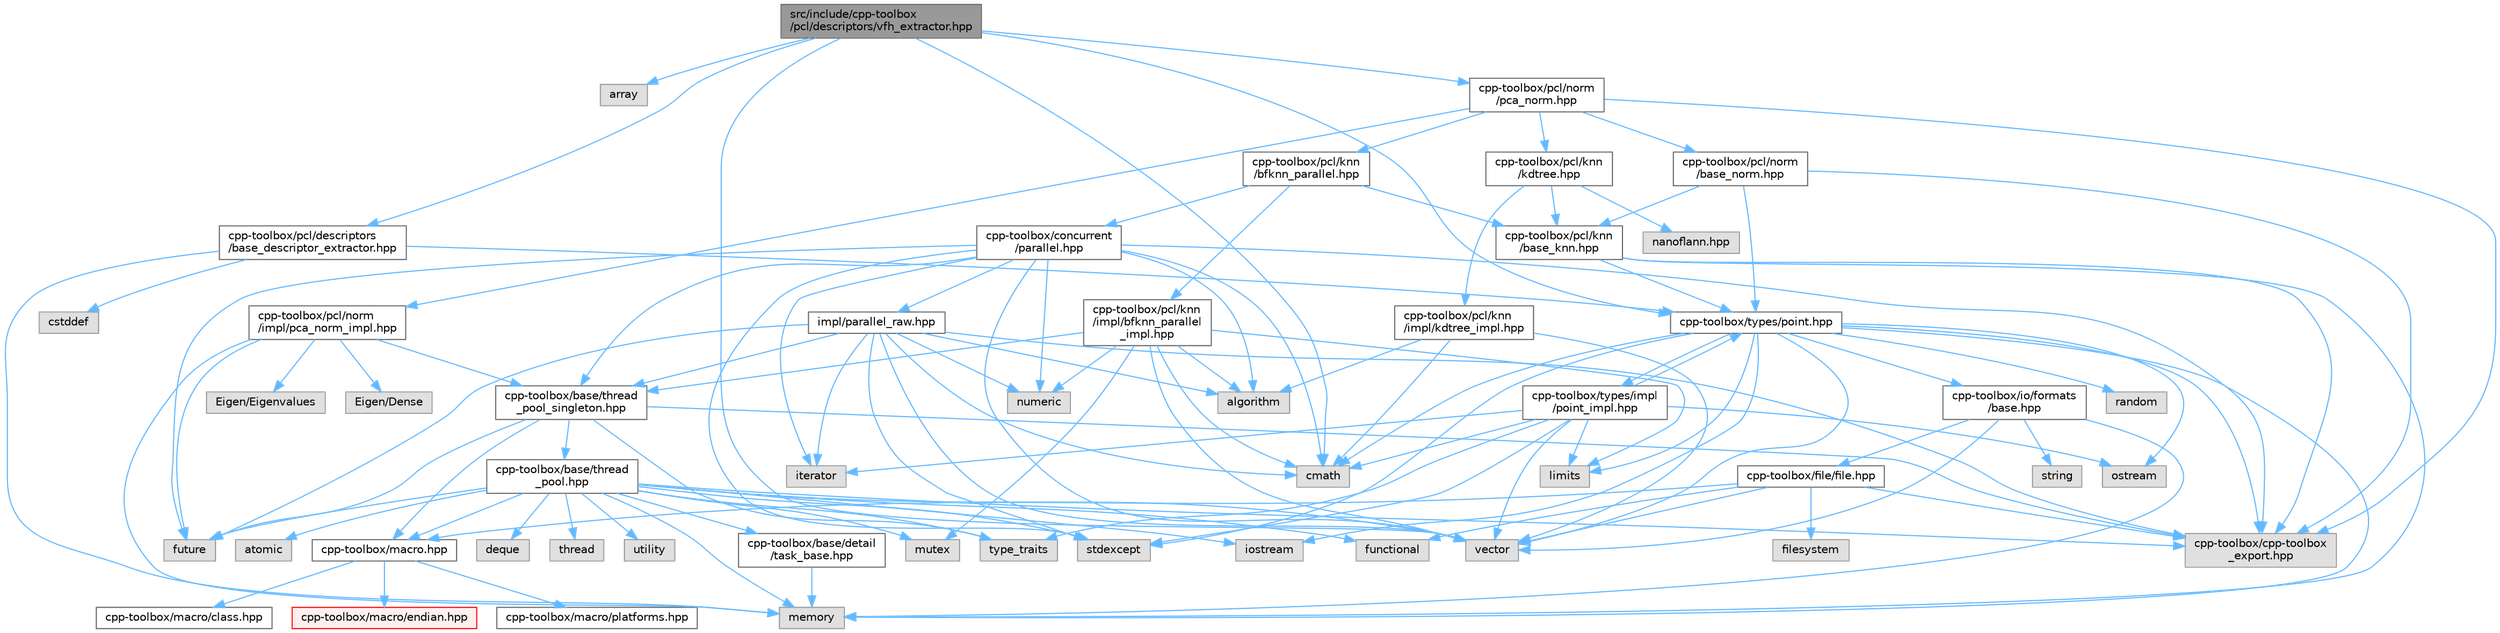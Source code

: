 digraph "src/include/cpp-toolbox/pcl/descriptors/vfh_extractor.hpp"
{
 // LATEX_PDF_SIZE
  bgcolor="transparent";
  edge [fontname=Helvetica,fontsize=10,labelfontname=Helvetica,labelfontsize=10];
  node [fontname=Helvetica,fontsize=10,shape=box,height=0.2,width=0.4];
  Node1 [id="Node000001",label="src/include/cpp-toolbox\l/pcl/descriptors/vfh_extractor.hpp",height=0.2,width=0.4,color="gray40", fillcolor="grey60", style="filled", fontcolor="black",tooltip=" "];
  Node1 -> Node2 [id="edge1_Node000001_Node000002",color="steelblue1",style="solid",tooltip=" "];
  Node2 [id="Node000002",label="array",height=0.2,width=0.4,color="grey60", fillcolor="#E0E0E0", style="filled",tooltip=" "];
  Node1 -> Node3 [id="edge2_Node000001_Node000003",color="steelblue1",style="solid",tooltip=" "];
  Node3 [id="Node000003",label="cmath",height=0.2,width=0.4,color="grey60", fillcolor="#E0E0E0", style="filled",tooltip=" "];
  Node1 -> Node4 [id="edge3_Node000001_Node000004",color="steelblue1",style="solid",tooltip=" "];
  Node4 [id="Node000004",label="vector",height=0.2,width=0.4,color="grey60", fillcolor="#E0E0E0", style="filled",tooltip=" "];
  Node1 -> Node5 [id="edge4_Node000001_Node000005",color="steelblue1",style="solid",tooltip=" "];
  Node5 [id="Node000005",label="cpp-toolbox/pcl/descriptors\l/base_descriptor_extractor.hpp",height=0.2,width=0.4,color="grey40", fillcolor="white", style="filled",URL="$base__descriptor__extractor_8hpp.html",tooltip=" "];
  Node5 -> Node6 [id="edge5_Node000005_Node000006",color="steelblue1",style="solid",tooltip=" "];
  Node6 [id="Node000006",label="cstddef",height=0.2,width=0.4,color="grey60", fillcolor="#E0E0E0", style="filled",tooltip=" "];
  Node5 -> Node7 [id="edge6_Node000005_Node000007",color="steelblue1",style="solid",tooltip=" "];
  Node7 [id="Node000007",label="memory",height=0.2,width=0.4,color="grey60", fillcolor="#E0E0E0", style="filled",tooltip=" "];
  Node5 -> Node8 [id="edge7_Node000005_Node000008",color="steelblue1",style="solid",tooltip=" "];
  Node8 [id="Node000008",label="cpp-toolbox/types/point.hpp",height=0.2,width=0.4,color="grey40", fillcolor="white", style="filled",URL="$point_8hpp.html",tooltip=" "];
  Node8 -> Node3 [id="edge8_Node000008_Node000003",color="steelblue1",style="solid",tooltip=" "];
  Node8 -> Node9 [id="edge9_Node000008_Node000009",color="steelblue1",style="solid",tooltip=" "];
  Node9 [id="Node000009",label="iostream",height=0.2,width=0.4,color="grey60", fillcolor="#E0E0E0", style="filled",tooltip=" "];
  Node8 -> Node10 [id="edge10_Node000008_Node000010",color="steelblue1",style="solid",tooltip=" "];
  Node10 [id="Node000010",label="limits",height=0.2,width=0.4,color="grey60", fillcolor="#E0E0E0", style="filled",tooltip=" "];
  Node8 -> Node7 [id="edge11_Node000008_Node000007",color="steelblue1",style="solid",tooltip=" "];
  Node8 -> Node11 [id="edge12_Node000008_Node000011",color="steelblue1",style="solid",tooltip=" "];
  Node11 [id="Node000011",label="ostream",height=0.2,width=0.4,color="grey60", fillcolor="#E0E0E0", style="filled",tooltip=" "];
  Node8 -> Node12 [id="edge13_Node000008_Node000012",color="steelblue1",style="solid",tooltip=" "];
  Node12 [id="Node000012",label="random",height=0.2,width=0.4,color="grey60", fillcolor="#E0E0E0", style="filled",tooltip=" "];
  Node8 -> Node13 [id="edge14_Node000008_Node000013",color="steelblue1",style="solid",tooltip=" "];
  Node13 [id="Node000013",label="stdexcept",height=0.2,width=0.4,color="grey60", fillcolor="#E0E0E0", style="filled",tooltip=" "];
  Node8 -> Node4 [id="edge15_Node000008_Node000004",color="steelblue1",style="solid",tooltip=" "];
  Node8 -> Node14 [id="edge16_Node000008_Node000014",color="steelblue1",style="solid",tooltip=" "];
  Node14 [id="Node000014",label="cpp-toolbox/cpp-toolbox\l_export.hpp",height=0.2,width=0.4,color="grey60", fillcolor="#E0E0E0", style="filled",tooltip=" "];
  Node8 -> Node15 [id="edge17_Node000008_Node000015",color="steelblue1",style="solid",tooltip=" "];
  Node15 [id="Node000015",label="cpp-toolbox/io/formats\l/base.hpp",height=0.2,width=0.4,color="grey40", fillcolor="white", style="filled",URL="$io_2formats_2base_8hpp.html",tooltip=" "];
  Node15 -> Node7 [id="edge18_Node000015_Node000007",color="steelblue1",style="solid",tooltip=" "];
  Node15 -> Node16 [id="edge19_Node000015_Node000016",color="steelblue1",style="solid",tooltip=" "];
  Node16 [id="Node000016",label="string",height=0.2,width=0.4,color="grey60", fillcolor="#E0E0E0", style="filled",tooltip=" "];
  Node15 -> Node4 [id="edge20_Node000015_Node000004",color="steelblue1",style="solid",tooltip=" "];
  Node15 -> Node17 [id="edge21_Node000015_Node000017",color="steelblue1",style="solid",tooltip=" "];
  Node17 [id="Node000017",label="cpp-toolbox/file/file.hpp",height=0.2,width=0.4,color="grey40", fillcolor="white", style="filled",URL="$file_8hpp.html",tooltip=" "];
  Node17 -> Node18 [id="edge22_Node000017_Node000018",color="steelblue1",style="solid",tooltip=" "];
  Node18 [id="Node000018",label="filesystem",height=0.2,width=0.4,color="grey60", fillcolor="#E0E0E0", style="filled",tooltip=" "];
  Node17 -> Node19 [id="edge23_Node000017_Node000019",color="steelblue1",style="solid",tooltip=" "];
  Node19 [id="Node000019",label="functional",height=0.2,width=0.4,color="grey60", fillcolor="#E0E0E0", style="filled",tooltip=" "];
  Node17 -> Node4 [id="edge24_Node000017_Node000004",color="steelblue1",style="solid",tooltip=" "];
  Node17 -> Node14 [id="edge25_Node000017_Node000014",color="steelblue1",style="solid",tooltip=" "];
  Node17 -> Node20 [id="edge26_Node000017_Node000020",color="steelblue1",style="solid",tooltip=" "];
  Node20 [id="Node000020",label="cpp-toolbox/macro.hpp",height=0.2,width=0.4,color="grey40", fillcolor="white", style="filled",URL="$macro_8hpp.html",tooltip="通用的编译器、平台、架构检测和实用宏定义 / Common macros for compiler, platform, architecture detection and utility macro..."];
  Node20 -> Node21 [id="edge27_Node000020_Node000021",color="steelblue1",style="solid",tooltip=" "];
  Node21 [id="Node000021",label="cpp-toolbox/macro/class.hpp",height=0.2,width=0.4,color="grey40", fillcolor="white", style="filled",URL="$class_8hpp.html",tooltip=" "];
  Node20 -> Node22 [id="edge28_Node000020_Node000022",color="steelblue1",style="solid",tooltip=" "];
  Node22 [id="Node000022",label="cpp-toolbox/macro/endian.hpp",height=0.2,width=0.4,color="red", fillcolor="#FFF0F0", style="filled",URL="$endian_8hpp.html",tooltip=" "];
  Node20 -> Node24 [id="edge29_Node000020_Node000024",color="steelblue1",style="solid",tooltip=" "];
  Node24 [id="Node000024",label="cpp-toolbox/macro/platforms.hpp",height=0.2,width=0.4,color="grey40", fillcolor="white", style="filled",URL="$platforms_8hpp.html",tooltip=" "];
  Node8 -> Node25 [id="edge30_Node000008_Node000025",color="steelblue1",style="solid",tooltip=" "];
  Node25 [id="Node000025",label="cpp-toolbox/types/impl\l/point_impl.hpp",height=0.2,width=0.4,color="grey40", fillcolor="white", style="filled",URL="$point__impl_8hpp.html",tooltip=" "];
  Node25 -> Node3 [id="edge31_Node000025_Node000003",color="steelblue1",style="solid",tooltip=" "];
  Node25 -> Node26 [id="edge32_Node000025_Node000026",color="steelblue1",style="solid",tooltip=" "];
  Node26 [id="Node000026",label="iterator",height=0.2,width=0.4,color="grey60", fillcolor="#E0E0E0", style="filled",tooltip=" "];
  Node25 -> Node10 [id="edge33_Node000025_Node000010",color="steelblue1",style="solid",tooltip=" "];
  Node25 -> Node11 [id="edge34_Node000025_Node000011",color="steelblue1",style="solid",tooltip=" "];
  Node25 -> Node13 [id="edge35_Node000025_Node000013",color="steelblue1",style="solid",tooltip=" "];
  Node25 -> Node27 [id="edge36_Node000025_Node000027",color="steelblue1",style="solid",tooltip=" "];
  Node27 [id="Node000027",label="type_traits",height=0.2,width=0.4,color="grey60", fillcolor="#E0E0E0", style="filled",tooltip=" "];
  Node25 -> Node4 [id="edge37_Node000025_Node000004",color="steelblue1",style="solid",tooltip=" "];
  Node25 -> Node8 [id="edge38_Node000025_Node000008",color="steelblue1",style="solid",tooltip=" "];
  Node1 -> Node28 [id="edge39_Node000001_Node000028",color="steelblue1",style="solid",tooltip=" "];
  Node28 [id="Node000028",label="cpp-toolbox/pcl/norm\l/pca_norm.hpp",height=0.2,width=0.4,color="grey40", fillcolor="white", style="filled",URL="$pca__norm_8hpp.html",tooltip=" "];
  Node28 -> Node14 [id="edge40_Node000028_Node000014",color="steelblue1",style="solid",tooltip=" "];
  Node28 -> Node29 [id="edge41_Node000028_Node000029",color="steelblue1",style="solid",tooltip=" "];
  Node29 [id="Node000029",label="cpp-toolbox/pcl/knn\l/bfknn_parallel.hpp",height=0.2,width=0.4,color="grey40", fillcolor="white", style="filled",URL="$bfknn__parallel_8hpp.html",tooltip=" "];
  Node29 -> Node30 [id="edge42_Node000029_Node000030",color="steelblue1",style="solid",tooltip=" "];
  Node30 [id="Node000030",label="cpp-toolbox/concurrent\l/parallel.hpp",height=0.2,width=0.4,color="grey40", fillcolor="white", style="filled",URL="$parallel_8hpp.html",tooltip=" "];
  Node30 -> Node31 [id="edge43_Node000030_Node000031",color="steelblue1",style="solid",tooltip=" "];
  Node31 [id="Node000031",label="algorithm",height=0.2,width=0.4,color="grey60", fillcolor="#E0E0E0", style="filled",tooltip=" "];
  Node30 -> Node3 [id="edge44_Node000030_Node000003",color="steelblue1",style="solid",tooltip=" "];
  Node30 -> Node32 [id="edge45_Node000030_Node000032",color="steelblue1",style="solid",tooltip=" "];
  Node32 [id="Node000032",label="future",height=0.2,width=0.4,color="grey60", fillcolor="#E0E0E0", style="filled",tooltip=" "];
  Node30 -> Node26 [id="edge46_Node000030_Node000026",color="steelblue1",style="solid",tooltip=" "];
  Node30 -> Node33 [id="edge47_Node000030_Node000033",color="steelblue1",style="solid",tooltip=" "];
  Node33 [id="Node000033",label="numeric",height=0.2,width=0.4,color="grey60", fillcolor="#E0E0E0", style="filled",tooltip=" "];
  Node30 -> Node13 [id="edge48_Node000030_Node000013",color="steelblue1",style="solid",tooltip=" "];
  Node30 -> Node4 [id="edge49_Node000030_Node000004",color="steelblue1",style="solid",tooltip=" "];
  Node30 -> Node14 [id="edge50_Node000030_Node000014",color="steelblue1",style="solid",tooltip=" "];
  Node30 -> Node34 [id="edge51_Node000030_Node000034",color="steelblue1",style="solid",tooltip=" "];
  Node34 [id="Node000034",label="cpp-toolbox/base/thread\l_pool_singleton.hpp",height=0.2,width=0.4,color="grey40", fillcolor="white", style="filled",URL="$thread__pool__singleton_8hpp.html",tooltip=" "];
  Node34 -> Node32 [id="edge52_Node000034_Node000032",color="steelblue1",style="solid",tooltip=" "];
  Node34 -> Node27 [id="edge53_Node000034_Node000027",color="steelblue1",style="solid",tooltip=" "];
  Node34 -> Node14 [id="edge54_Node000034_Node000014",color="steelblue1",style="solid",tooltip=" "];
  Node34 -> Node20 [id="edge55_Node000034_Node000020",color="steelblue1",style="solid",tooltip=" "];
  Node34 -> Node35 [id="edge56_Node000034_Node000035",color="steelblue1",style="solid",tooltip=" "];
  Node35 [id="Node000035",label="cpp-toolbox/base/thread\l_pool.hpp",height=0.2,width=0.4,color="grey40", fillcolor="white", style="filled",URL="$thread__pool_8hpp.html",tooltip=" "];
  Node35 -> Node36 [id="edge57_Node000035_Node000036",color="steelblue1",style="solid",tooltip=" "];
  Node36 [id="Node000036",label="atomic",height=0.2,width=0.4,color="grey60", fillcolor="#E0E0E0", style="filled",tooltip=" "];
  Node35 -> Node37 [id="edge58_Node000035_Node000037",color="steelblue1",style="solid",tooltip=" "];
  Node37 [id="Node000037",label="deque",height=0.2,width=0.4,color="grey60", fillcolor="#E0E0E0", style="filled",tooltip=" "];
  Node35 -> Node19 [id="edge59_Node000035_Node000019",color="steelblue1",style="solid",tooltip=" "];
  Node35 -> Node32 [id="edge60_Node000035_Node000032",color="steelblue1",style="solid",tooltip=" "];
  Node35 -> Node9 [id="edge61_Node000035_Node000009",color="steelblue1",style="solid",tooltip=" "];
  Node35 -> Node7 [id="edge62_Node000035_Node000007",color="steelblue1",style="solid",tooltip=" "];
  Node35 -> Node38 [id="edge63_Node000035_Node000038",color="steelblue1",style="solid",tooltip=" "];
  Node38 [id="Node000038",label="mutex",height=0.2,width=0.4,color="grey60", fillcolor="#E0E0E0", style="filled",tooltip=" "];
  Node35 -> Node13 [id="edge64_Node000035_Node000013",color="steelblue1",style="solid",tooltip=" "];
  Node35 -> Node39 [id="edge65_Node000035_Node000039",color="steelblue1",style="solid",tooltip=" "];
  Node39 [id="Node000039",label="thread",height=0.2,width=0.4,color="grey60", fillcolor="#E0E0E0", style="filled",tooltip=" "];
  Node35 -> Node27 [id="edge66_Node000035_Node000027",color="steelblue1",style="solid",tooltip=" "];
  Node35 -> Node40 [id="edge67_Node000035_Node000040",color="steelblue1",style="solid",tooltip=" "];
  Node40 [id="Node000040",label="utility",height=0.2,width=0.4,color="grey60", fillcolor="#E0E0E0", style="filled",tooltip=" "];
  Node35 -> Node4 [id="edge68_Node000035_Node000004",color="steelblue1",style="solid",tooltip=" "];
  Node35 -> Node41 [id="edge69_Node000035_Node000041",color="steelblue1",style="solid",tooltip=" "];
  Node41 [id="Node000041",label="cpp-toolbox/base/detail\l/task_base.hpp",height=0.2,width=0.4,color="grey40", fillcolor="white", style="filled",URL="$task__base_8hpp.html",tooltip=" "];
  Node41 -> Node7 [id="edge70_Node000041_Node000007",color="steelblue1",style="solid",tooltip=" "];
  Node35 -> Node14 [id="edge71_Node000035_Node000014",color="steelblue1",style="solid",tooltip=" "];
  Node35 -> Node20 [id="edge72_Node000035_Node000020",color="steelblue1",style="solid",tooltip=" "];
  Node30 -> Node42 [id="edge73_Node000030_Node000042",color="steelblue1",style="solid",tooltip=" "];
  Node42 [id="Node000042",label="impl/parallel_raw.hpp",height=0.2,width=0.4,color="grey40", fillcolor="white", style="filled",URL="$parallel__raw_8hpp.html",tooltip=" "];
  Node42 -> Node31 [id="edge74_Node000042_Node000031",color="steelblue1",style="solid",tooltip=" "];
  Node42 -> Node3 [id="edge75_Node000042_Node000003",color="steelblue1",style="solid",tooltip=" "];
  Node42 -> Node32 [id="edge76_Node000042_Node000032",color="steelblue1",style="solid",tooltip=" "];
  Node42 -> Node26 [id="edge77_Node000042_Node000026",color="steelblue1",style="solid",tooltip=" "];
  Node42 -> Node33 [id="edge78_Node000042_Node000033",color="steelblue1",style="solid",tooltip=" "];
  Node42 -> Node13 [id="edge79_Node000042_Node000013",color="steelblue1",style="solid",tooltip=" "];
  Node42 -> Node4 [id="edge80_Node000042_Node000004",color="steelblue1",style="solid",tooltip=" "];
  Node42 -> Node34 [id="edge81_Node000042_Node000034",color="steelblue1",style="solid",tooltip=" "];
  Node42 -> Node14 [id="edge82_Node000042_Node000014",color="steelblue1",style="solid",tooltip=" "];
  Node29 -> Node43 [id="edge83_Node000029_Node000043",color="steelblue1",style="solid",tooltip=" "];
  Node43 [id="Node000043",label="cpp-toolbox/pcl/knn\l/base_knn.hpp",height=0.2,width=0.4,color="grey40", fillcolor="white", style="filled",URL="$base__knn_8hpp.html",tooltip=" "];
  Node43 -> Node7 [id="edge84_Node000043_Node000007",color="steelblue1",style="solid",tooltip=" "];
  Node43 -> Node14 [id="edge85_Node000043_Node000014",color="steelblue1",style="solid",tooltip=" "];
  Node43 -> Node8 [id="edge86_Node000043_Node000008",color="steelblue1",style="solid",tooltip=" "];
  Node29 -> Node44 [id="edge87_Node000029_Node000044",color="steelblue1",style="solid",tooltip=" "];
  Node44 [id="Node000044",label="cpp-toolbox/pcl/knn\l/impl/bfknn_parallel\l_impl.hpp",height=0.2,width=0.4,color="grey40", fillcolor="white", style="filled",URL="$bfknn__parallel__impl_8hpp.html",tooltip=" "];
  Node44 -> Node31 [id="edge88_Node000044_Node000031",color="steelblue1",style="solid",tooltip=" "];
  Node44 -> Node3 [id="edge89_Node000044_Node000003",color="steelblue1",style="solid",tooltip=" "];
  Node44 -> Node10 [id="edge90_Node000044_Node000010",color="steelblue1",style="solid",tooltip=" "];
  Node44 -> Node38 [id="edge91_Node000044_Node000038",color="steelblue1",style="solid",tooltip=" "];
  Node44 -> Node33 [id="edge92_Node000044_Node000033",color="steelblue1",style="solid",tooltip=" "];
  Node44 -> Node4 [id="edge93_Node000044_Node000004",color="steelblue1",style="solid",tooltip=" "];
  Node44 -> Node34 [id="edge94_Node000044_Node000034",color="steelblue1",style="solid",tooltip=" "];
  Node28 -> Node45 [id="edge95_Node000028_Node000045",color="steelblue1",style="solid",tooltip=" "];
  Node45 [id="Node000045",label="cpp-toolbox/pcl/knn\l/kdtree.hpp",height=0.2,width=0.4,color="grey40", fillcolor="white", style="filled",URL="$kdtree_8hpp.html",tooltip=" "];
  Node45 -> Node43 [id="edge96_Node000045_Node000043",color="steelblue1",style="solid",tooltip=" "];
  Node45 -> Node46 [id="edge97_Node000045_Node000046",color="steelblue1",style="solid",tooltip=" "];
  Node46 [id="Node000046",label="nanoflann.hpp",height=0.2,width=0.4,color="grey60", fillcolor="#E0E0E0", style="filled",tooltip=" "];
  Node45 -> Node47 [id="edge98_Node000045_Node000047",color="steelblue1",style="solid",tooltip=" "];
  Node47 [id="Node000047",label="cpp-toolbox/pcl/knn\l/impl/kdtree_impl.hpp",height=0.2,width=0.4,color="grey40", fillcolor="white", style="filled",URL="$kdtree__impl_8hpp.html",tooltip=" "];
  Node47 -> Node31 [id="edge99_Node000047_Node000031",color="steelblue1",style="solid",tooltip=" "];
  Node47 -> Node3 [id="edge100_Node000047_Node000003",color="steelblue1",style="solid",tooltip=" "];
  Node47 -> Node4 [id="edge101_Node000047_Node000004",color="steelblue1",style="solid",tooltip=" "];
  Node28 -> Node48 [id="edge102_Node000028_Node000048",color="steelblue1",style="solid",tooltip=" "];
  Node48 [id="Node000048",label="cpp-toolbox/pcl/norm\l/base_norm.hpp",height=0.2,width=0.4,color="grey40", fillcolor="white", style="filled",URL="$base__norm_8hpp.html",tooltip=" "];
  Node48 -> Node14 [id="edge103_Node000048_Node000014",color="steelblue1",style="solid",tooltip=" "];
  Node48 -> Node43 [id="edge104_Node000048_Node000043",color="steelblue1",style="solid",tooltip=" "];
  Node48 -> Node8 [id="edge105_Node000048_Node000008",color="steelblue1",style="solid",tooltip=" "];
  Node28 -> Node49 [id="edge106_Node000028_Node000049",color="steelblue1",style="solid",tooltip=" "];
  Node49 [id="Node000049",label="cpp-toolbox/pcl/norm\l/impl/pca_norm_impl.hpp",height=0.2,width=0.4,color="grey40", fillcolor="white", style="filled",URL="$pca__norm__impl_8hpp.html",tooltip=" "];
  Node49 -> Node50 [id="edge107_Node000049_Node000050",color="steelblue1",style="solid",tooltip=" "];
  Node50 [id="Node000050",label="Eigen/Dense",height=0.2,width=0.4,color="grey60", fillcolor="#E0E0E0", style="filled",tooltip=" "];
  Node49 -> Node51 [id="edge108_Node000049_Node000051",color="steelblue1",style="solid",tooltip=" "];
  Node51 [id="Node000051",label="Eigen/Eigenvalues",height=0.2,width=0.4,color="grey60", fillcolor="#E0E0E0", style="filled",tooltip=" "];
  Node49 -> Node34 [id="edge109_Node000049_Node000034",color="steelblue1",style="solid",tooltip=" "];
  Node49 -> Node32 [id="edge110_Node000049_Node000032",color="steelblue1",style="solid",tooltip=" "];
  Node49 -> Node7 [id="edge111_Node000049_Node000007",color="steelblue1",style="solid",tooltip=" "];
  Node1 -> Node8 [id="edge112_Node000001_Node000008",color="steelblue1",style="solid",tooltip=" "];
}
